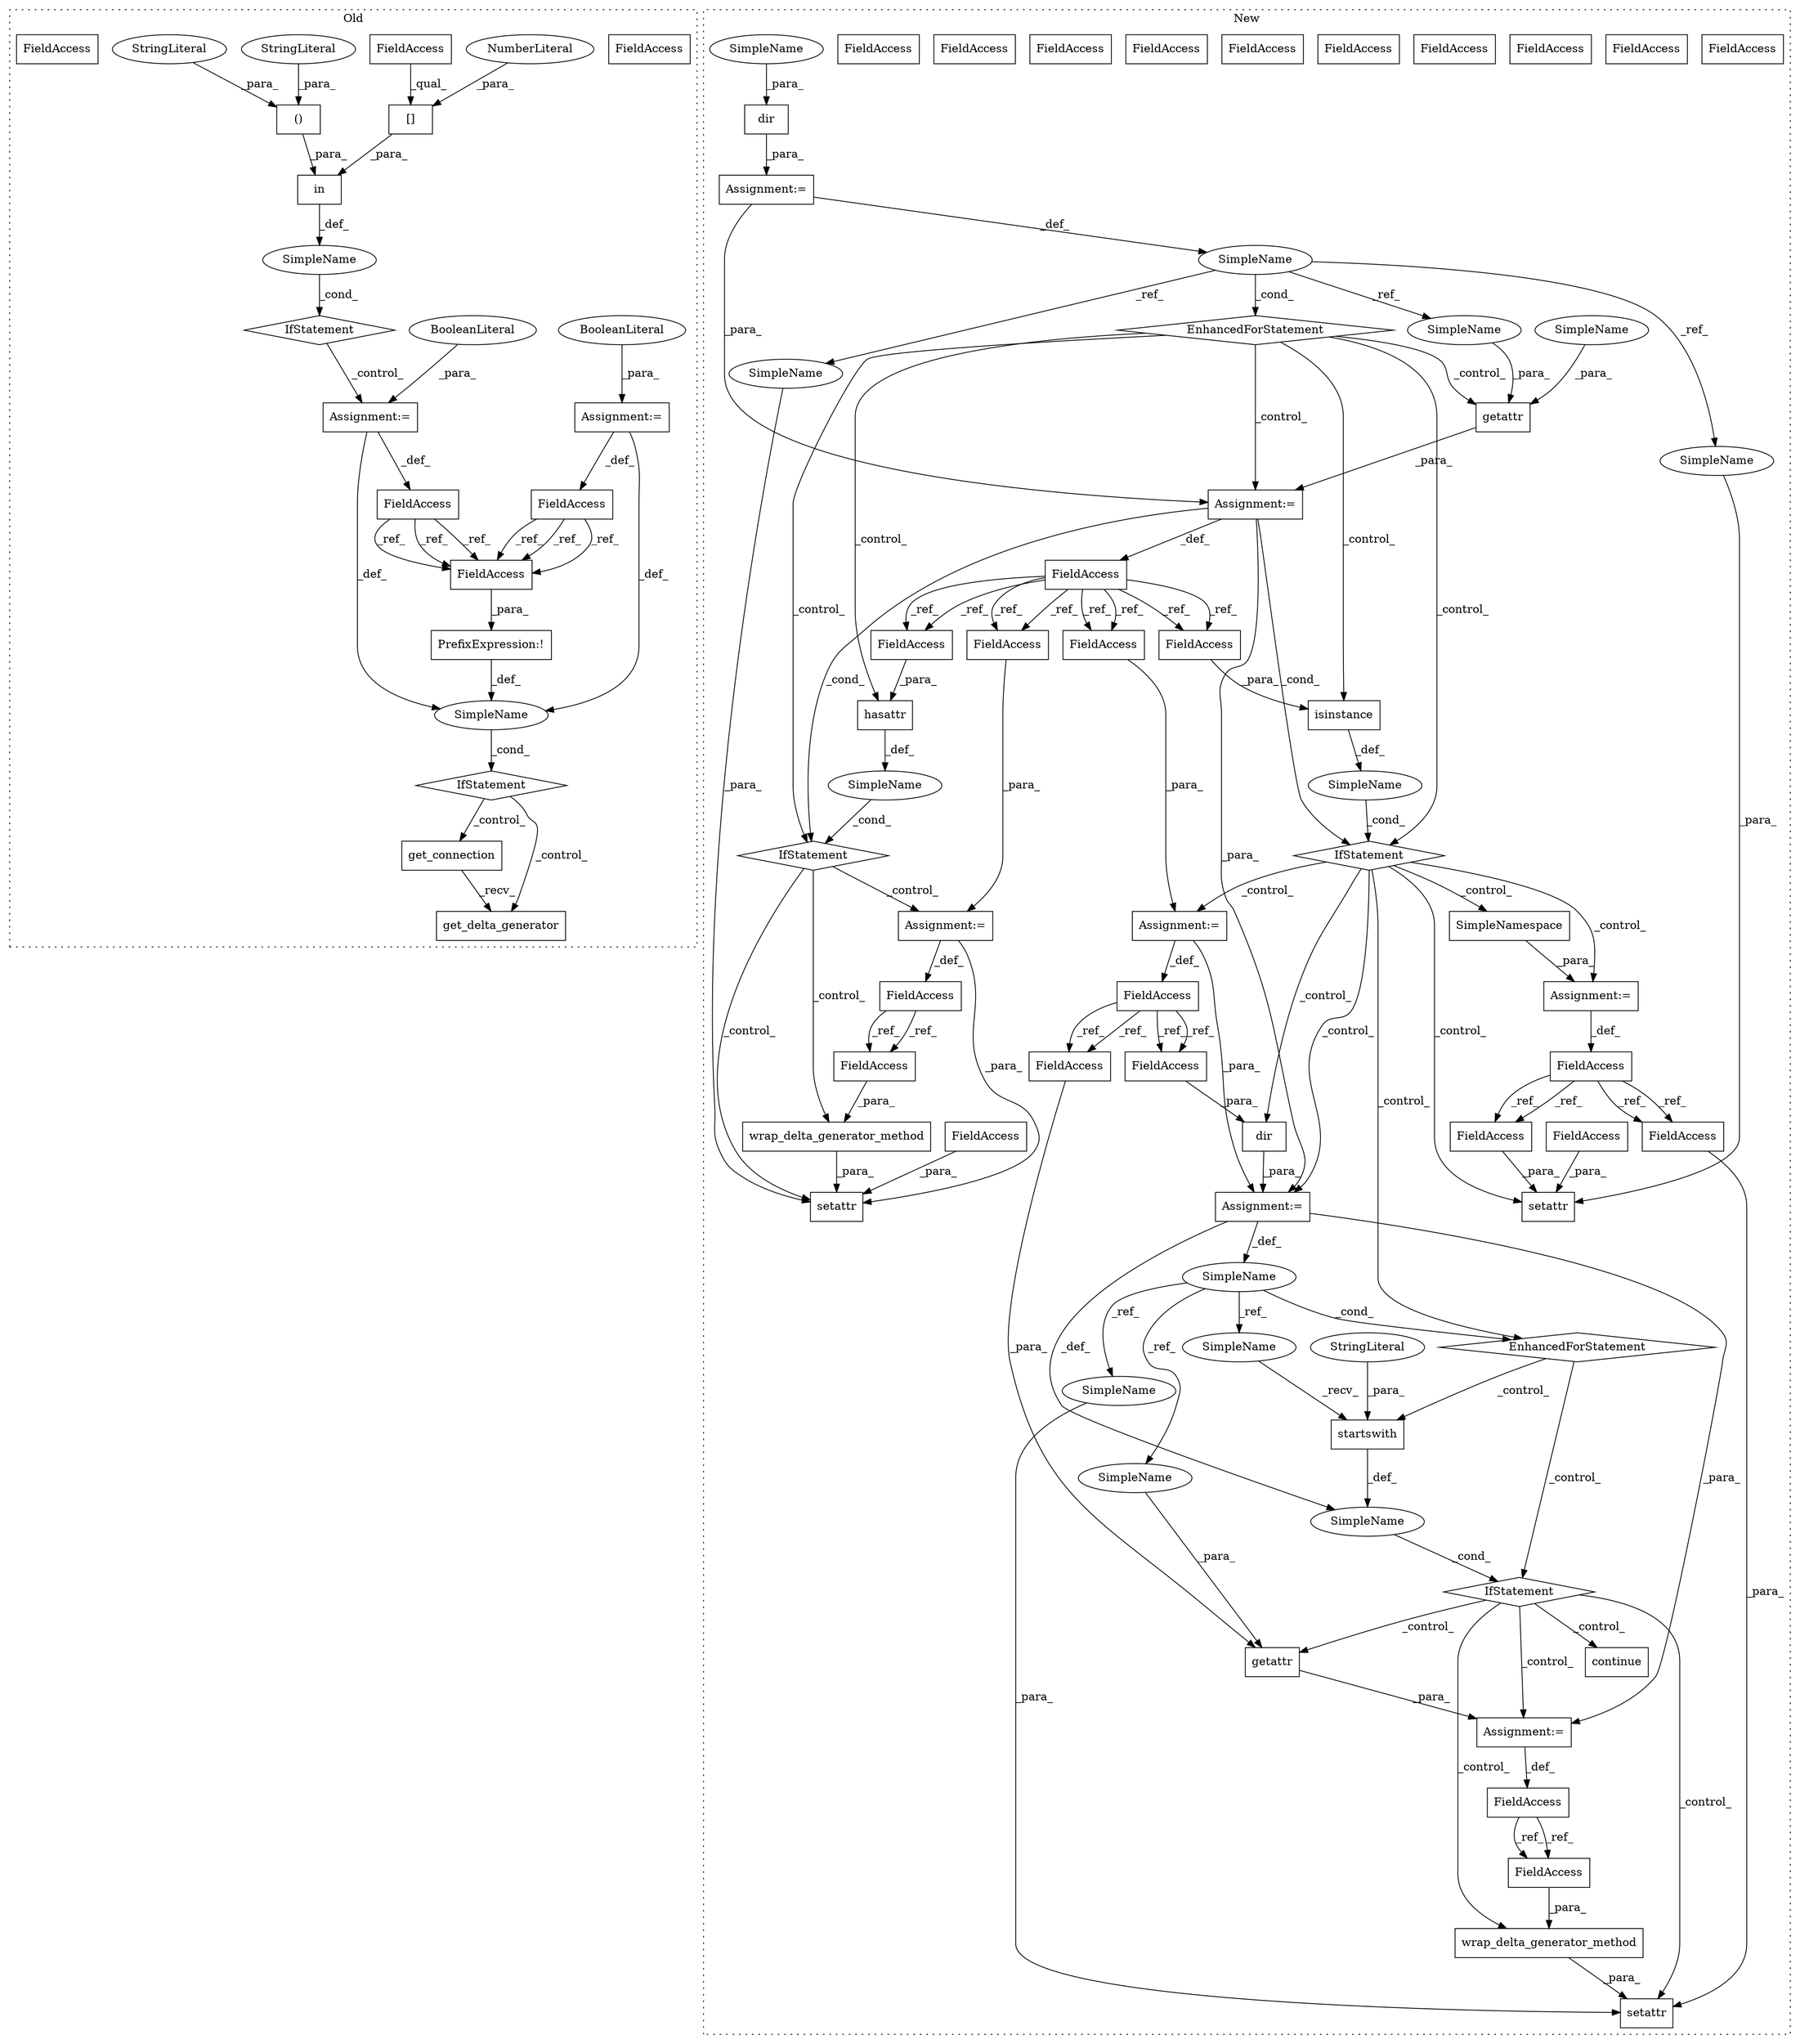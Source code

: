 digraph G {
subgraph cluster0 {
1 [label="get_connection" a="32" s="5449" l="16" shape="box"];
5 [label="PrefixExpression:!" a="38" s="5409" l="1" shape="box"];
23 [label="SimpleName" a="42" s="" l="" shape="ellipse"];
24 [label="IfStatement" a="25" s="5405,5428" l="4,2" shape="diamond"];
33 [label="FieldAccess" a="22" s="5280" l="18" shape="box"];
36 [label="FieldAccess" a="22" s="5370" l="18" shape="box"];
39 [label="FieldAccess" a="22" s="5410" l="18" shape="box"];
43 [label="get_delta_generator" a="32" s="5466" l="21" shape="box"];
50 [label="Assignment:=" a="7" s="5298" l="1" shape="box"];
51 [label="BooleanLiteral" a="9" s="5299" l="5" shape="ellipse"];
58 [label="Assignment:=" a="7" s="5388" l="1" shape="box"];
59 [label="()" a="106" s="5338" l="21" shape="box"];
60 [label="in" a="105" s="5318" l="41" shape="box"];
61 [label="[]" a="2" s="5318,5328" l="9,1" shape="box"];
62 [label="NumberLiteral" a="34" s="5327" l="1" shape="ellipse"];
63 [label="SimpleName" a="42" s="" l="" shape="ellipse"];
64 [label="IfStatement" a="25" s="5310,5359" l="8,3" shape="diamond"];
65 [label="FieldAccess" a="22" s="5318" l="8" shape="box"];
66 [label="BooleanLiteral" a="9" s="5389" l="4" shape="ellipse"];
67 [label="StringLiteral" a="45" s="5355" l="4" shape="ellipse"];
69 [label="StringLiteral" a="45" s="5338" l="4" shape="ellipse"];
87 [label="FieldAccess" a="22" s="5410" l="18" shape="box"];
88 [label="FieldAccess" a="22" s="5410" l="18" shape="box"];
label = "Old";
style="dotted";
}
subgraph cluster1 {
2 [label="EnhancedForStatement" a="70" s="1437,1523" l="53,2" shape="diamond"];
3 [label="startswith" a="32" s="1983,1997" l="11,1" shape="box"];
4 [label="setattr" a="32" s="2089,2143" l="8,1" shape="box"];
6 [label="wrap_delta_generator_method" a="32" s="1673,1707" l="28,1" shape="box"];
7 [label="SimpleName" a="42" s="" l="" shape="ellipse"];
8 [label="wrap_delta_generator_method" a="32" s="2108,2142" l="28,1" shape="box"];
9 [label="setattr" a="32" s="1648,1708" l="8,1" shape="box"];
10 [label="EnhancedForStatement" a="70" s="1867,1957" l="61,2" shape="diamond"];
11 [label="setattr" a="32" s="1829,1856" l="8,1" shape="box"];
12 [label="SimpleName" a="42" s="" l="" shape="ellipse"];
13 [label="SimpleName" a="42" s="1935" l="7" shape="ellipse"];
14 [label="SimpleName" a="42" s="1497" l="4" shape="ellipse"];
15 [label="SimpleName" a="42" s="" l="" shape="ellipse"];
16 [label="dir" a="32" s="1504,1522" l="4,1" shape="box"];
17 [label="getattr" a="32" s="2053,2076" l="8,1" shape="box"];
18 [label="isinstance" a="32" s="1729,1762" l="11,1" shape="box"];
19 [label="getattr" a="32" s="1540,1567" l="8,1" shape="box"];
20 [label="FieldAccess" a="22" s="1533" l="6" shape="box"];
21 [label="FieldAccess" a="22" s="1799" l="2" shape="box"];
22 [label="FieldAccess" a="22" s="1775" l="7" shape="box"];
25 [label="FieldAccess" a="22" s="2136" l="6" shape="box"];
26 [label="continue" a="18" s="2014" l="9" shape="box"];
27 [label="FieldAccess" a="22" s="1837" l="11" shape="box"];
28 [label="FieldAccess" a="22" s="2046" l="6" shape="box"];
29 [label="FieldAccess" a="22" s="2097" l="2" shape="box"];
30 [label="FieldAccess" a="22" s="1632" l="6" shape="box"];
31 [label="FieldAccess" a="22" s="1588" l="6" shape="box"];
32 [label="FieldAccess" a="22" s="1656" l="11" shape="box"];
34 [label="FieldAccess" a="22" s="1854" l="2" shape="box"];
35 [label="FieldAccess" a="22" s="1949" l="7" shape="box"];
37 [label="FieldAccess" a="22" s="2061" l="7" shape="box"];
38 [label="FieldAccess" a="22" s="1783" l="6" shape="box"];
40 [label="FieldAccess" a="22" s="1625" l="6" shape="box"];
41 [label="FieldAccess" a="22" s="1701" l="6" shape="box"];
42 [label="FieldAccess" a="22" s="1740" l="6" shape="box"];
44 [label="IfStatement" a="25" s="1971,1998" l="4,2" shape="diamond"];
45 [label="IfStatement" a="25" s="1725,1763" l="4,2" shape="diamond"];
46 [label="hasattr" a="32" s="1580,1612" l="8,1" shape="box"];
47 [label="IfStatement" a="25" s="1576,1613" l="4,2" shape="diamond"];
48 [label="dir" a="32" s="1945,1956" l="4,1" shape="box"];
49 [label="Assignment:=" a="7" s="1782" l="1" shape="box"];
52 [label="Assignment:=" a="7" s="1437,1523" l="53,2" shape="box"];
53 [label="Assignment:=" a="7" s="1867,1957" l="61,2" shape="box"];
54 [label="Assignment:=" a="7" s="2052" l="1" shape="box"];
55 [label="Assignment:=" a="7" s="1631" l="1" shape="box"];
56 [label="Assignment:=" a="7" s="1539" l="1" shape="box"];
57 [label="StringLiteral" a="45" s="1994" l="3" shape="ellipse"];
68 [label="Assignment:=" a="7" s="1801" l="1" shape="box"];
70 [label="SimpleNamespace" a="32" s="1802" l="17" shape="box"];
71 [label="SimpleName" a="42" s="1668" l="4" shape="ellipse"];
72 [label="SimpleName" a="42" s="1849" l="4" shape="ellipse"];
73 [label="SimpleName" a="42" s="1563" l="4" shape="ellipse"];
74 [label="SimpleName" a="42" s="1548" l="14" shape="ellipse"];
75 [label="SimpleName" a="42" s="1508" l="14" shape="ellipse"];
76 [label="FieldAccess" a="22" s="2136" l="6" shape="box"];
77 [label="FieldAccess" a="22" s="1701" l="6" shape="box"];
78 [label="FieldAccess" a="22" s="1949" l="7" shape="box"];
79 [label="FieldAccess" a="22" s="2061" l="7" shape="box"];
80 [label="FieldAccess" a="22" s="1588" l="6" shape="box"];
81 [label="FieldAccess" a="22" s="1740" l="6" shape="box"];
82 [label="FieldAccess" a="22" s="1632" l="6" shape="box"];
83 [label="FieldAccess" a="22" s="1783" l="6" shape="box"];
84 [label="SimpleName" a="42" s="2100" l="7" shape="ellipse"];
85 [label="SimpleName" a="42" s="1975" l="7" shape="ellipse"];
86 [label="SimpleName" a="42" s="2069" l="7" shape="ellipse"];
89 [label="FieldAccess" a="22" s="1854" l="2" shape="box"];
90 [label="FieldAccess" a="22" s="2097" l="2" shape="box"];
label = "New";
style="dotted";
}
1 -> 43 [label="_recv_"];
2 -> 18 [label="_control_"];
2 -> 19 [label="_control_"];
2 -> 45 [label="_control_"];
2 -> 46 [label="_control_"];
2 -> 56 [label="_control_"];
2 -> 47 [label="_control_"];
3 -> 7 [label="_def_"];
5 -> 23 [label="_def_"];
6 -> 9 [label="_para_"];
7 -> 44 [label="_cond_"];
8 -> 4 [label="_para_"];
10 -> 3 [label="_control_"];
10 -> 44 [label="_control_"];
12 -> 45 [label="_cond_"];
13 -> 86 [label="_ref_"];
13 -> 84 [label="_ref_"];
13 -> 10 [label="_cond_"];
13 -> 85 [label="_ref_"];
14 -> 72 [label="_ref_"];
14 -> 73 [label="_ref_"];
14 -> 2 [label="_cond_"];
14 -> 71 [label="_ref_"];
15 -> 47 [label="_cond_"];
16 -> 52 [label="_para_"];
17 -> 54 [label="_para_"];
18 -> 12 [label="_def_"];
19 -> 56 [label="_para_"];
20 -> 82 [label="_ref_"];
20 -> 80 [label="_ref_"];
20 -> 81 [label="_ref_"];
20 -> 83 [label="_ref_"];
20 -> 83 [label="_ref_"];
20 -> 82 [label="_ref_"];
20 -> 80 [label="_ref_"];
20 -> 81 [label="_ref_"];
21 -> 89 [label="_ref_"];
21 -> 90 [label="_ref_"];
21 -> 90 [label="_ref_"];
21 -> 89 [label="_ref_"];
22 -> 79 [label="_ref_"];
22 -> 78 [label="_ref_"];
22 -> 79 [label="_ref_"];
22 -> 78 [label="_ref_"];
23 -> 24 [label="_cond_"];
24 -> 1 [label="_control_"];
24 -> 43 [label="_control_"];
27 -> 11 [label="_para_"];
28 -> 76 [label="_ref_"];
28 -> 76 [label="_ref_"];
32 -> 9 [label="_para_"];
33 -> 88 [label="_ref_"];
33 -> 88 [label="_ref_"];
33 -> 88 [label="_ref_"];
36 -> 88 [label="_ref_"];
36 -> 88 [label="_ref_"];
36 -> 88 [label="_ref_"];
40 -> 77 [label="_ref_"];
40 -> 77 [label="_ref_"];
44 -> 26 [label="_control_"];
44 -> 54 [label="_control_"];
44 -> 8 [label="_control_"];
44 -> 4 [label="_control_"];
44 -> 17 [label="_control_"];
45 -> 11 [label="_control_"];
45 -> 70 [label="_control_"];
45 -> 49 [label="_control_"];
45 -> 48 [label="_control_"];
45 -> 53 [label="_control_"];
45 -> 10 [label="_control_"];
45 -> 68 [label="_control_"];
46 -> 15 [label="_def_"];
47 -> 6 [label="_control_"];
47 -> 9 [label="_control_"];
47 -> 55 [label="_control_"];
48 -> 53 [label="_para_"];
49 -> 53 [label="_para_"];
49 -> 22 [label="_def_"];
50 -> 33 [label="_def_"];
50 -> 23 [label="_def_"];
51 -> 50 [label="_para_"];
52 -> 14 [label="_def_"];
52 -> 56 [label="_para_"];
53 -> 13 [label="_def_"];
53 -> 54 [label="_para_"];
53 -> 7 [label="_def_"];
54 -> 28 [label="_def_"];
55 -> 9 [label="_para_"];
55 -> 40 [label="_def_"];
56 -> 45 [label="_cond_"];
56 -> 20 [label="_def_"];
56 -> 47 [label="_cond_"];
56 -> 53 [label="_para_"];
57 -> 3 [label="_para_"];
58 -> 36 [label="_def_"];
58 -> 23 [label="_def_"];
59 -> 60 [label="_para_"];
60 -> 63 [label="_def_"];
61 -> 60 [label="_para_"];
62 -> 61 [label="_para_"];
63 -> 64 [label="_cond_"];
64 -> 58 [label="_control_"];
65 -> 61 [label="_qual_"];
66 -> 58 [label="_para_"];
67 -> 59 [label="_para_"];
68 -> 21 [label="_def_"];
69 -> 59 [label="_para_"];
70 -> 68 [label="_para_"];
71 -> 9 [label="_para_"];
72 -> 11 [label="_para_"];
73 -> 19 [label="_para_"];
74 -> 19 [label="_para_"];
75 -> 16 [label="_para_"];
76 -> 8 [label="_para_"];
77 -> 6 [label="_para_"];
78 -> 48 [label="_para_"];
79 -> 17 [label="_para_"];
80 -> 46 [label="_para_"];
81 -> 18 [label="_para_"];
82 -> 55 [label="_para_"];
83 -> 49 [label="_para_"];
84 -> 4 [label="_para_"];
85 -> 3 [label="_recv_"];
86 -> 17 [label="_para_"];
88 -> 5 [label="_para_"];
89 -> 11 [label="_para_"];
90 -> 4 [label="_para_"];
}